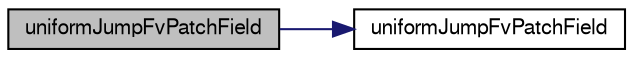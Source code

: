 digraph "uniformJumpFvPatchField"
{
  bgcolor="transparent";
  edge [fontname="FreeSans",fontsize="10",labelfontname="FreeSans",labelfontsize="10"];
  node [fontname="FreeSans",fontsize="10",shape=record];
  rankdir="LR";
  Node10 [label="uniformJumpFvPatchField",height=0.2,width=0.4,color="black", fillcolor="grey75", style="filled", fontcolor="black"];
  Node10 -> Node11 [color="midnightblue",fontsize="10",style="solid",fontname="FreeSans"];
  Node11 [label="uniformJumpFvPatchField",height=0.2,width=0.4,color="black",URL="$a22322.html#a328f431fac11766ff38510fd832f37f6",tooltip="Construct from patch and internal field. "];
}
